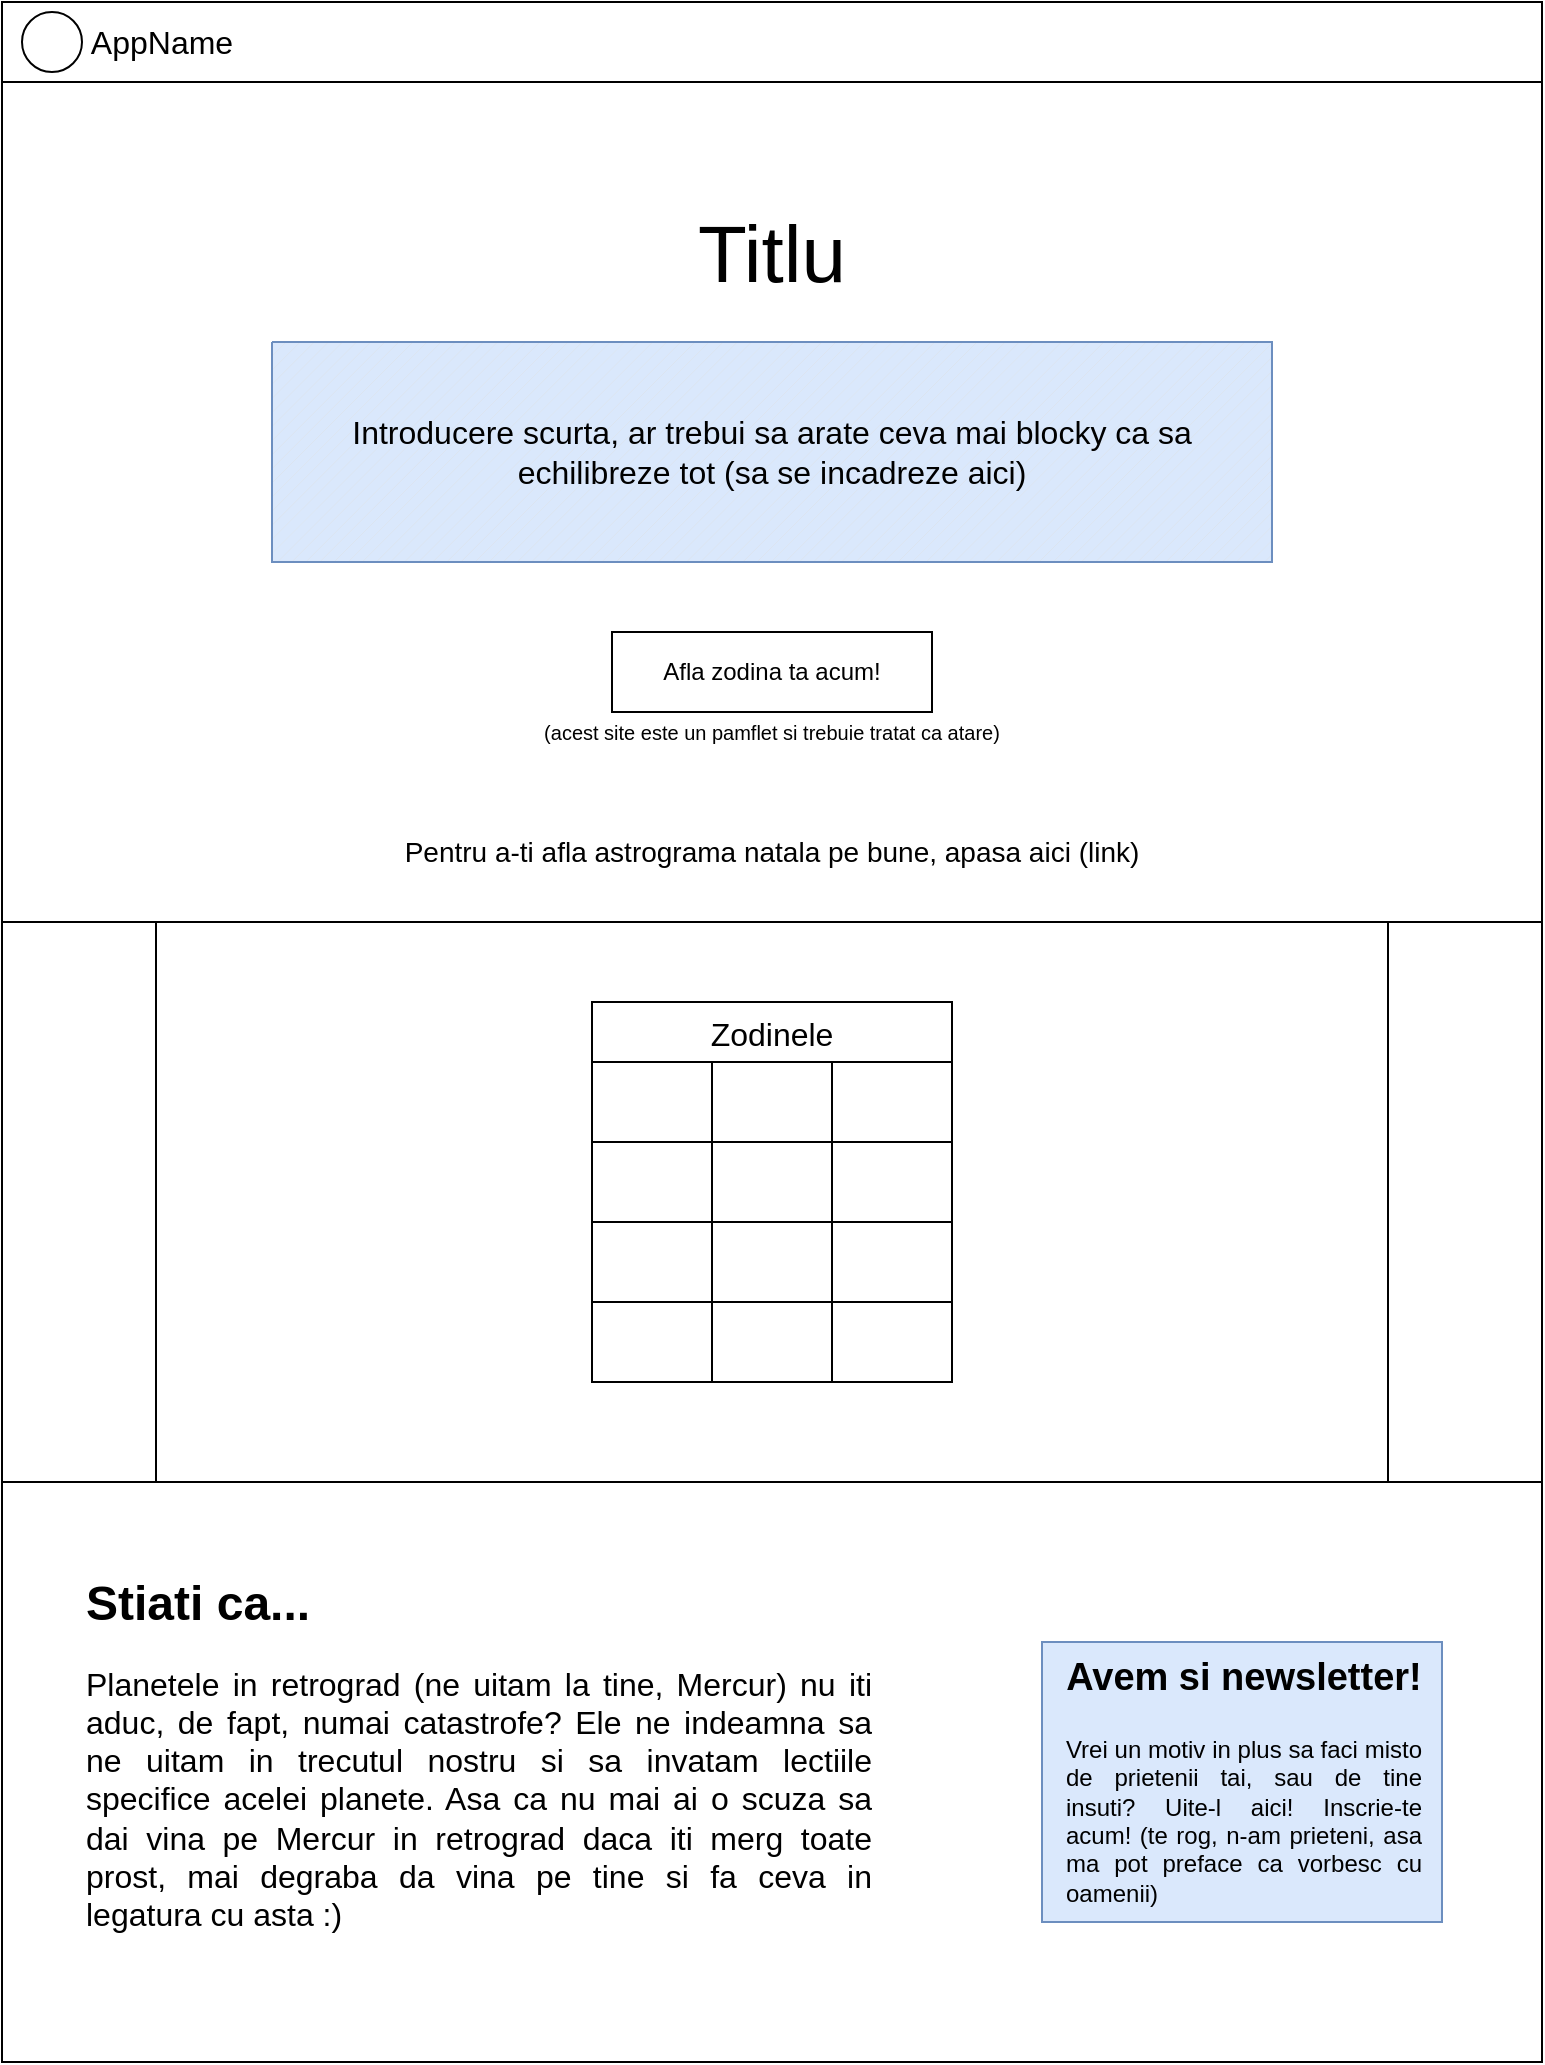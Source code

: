 <mxfile version="24.8.4">
  <diagram name="Page-1" id="fZDiD9eq-W5Gjl6CS6La">
    <mxGraphModel dx="961" dy="590" grid="1" gridSize="10" guides="1" tooltips="1" connect="1" arrows="1" fold="1" page="1" pageScale="1" pageWidth="850" pageHeight="1100" math="0" shadow="0">
      <root>
        <mxCell id="0" />
        <mxCell id="1" parent="0" />
        <mxCell id="usyTo0WFLVF-X0Fxhz-0-1" value="" style="rounded=0;whiteSpace=wrap;html=1;" vertex="1" parent="1">
          <mxGeometry x="40" y="40" width="770" height="1030" as="geometry" />
        </mxCell>
        <mxCell id="usyTo0WFLVF-X0Fxhz-0-2" value="" style="rounded=0;whiteSpace=wrap;html=1;" vertex="1" parent="1">
          <mxGeometry x="40" y="40" width="770" height="40" as="geometry" />
        </mxCell>
        <mxCell id="usyTo0WFLVF-X0Fxhz-0-3" value="&lt;font style=&quot;font-size: 16px;&quot;&gt;AppName&lt;/font&gt;" style="text;html=1;align=center;verticalAlign=middle;whiteSpace=wrap;rounded=0;" vertex="1" parent="1">
          <mxGeometry x="60" y="45" width="120" height="30" as="geometry" />
        </mxCell>
        <mxCell id="usyTo0WFLVF-X0Fxhz-0-4" value="&lt;font style=&quot;font-size: 40px;&quot;&gt;Titlu&lt;/font&gt;" style="text;html=1;align=center;verticalAlign=middle;whiteSpace=wrap;rounded=0;" vertex="1" parent="1">
          <mxGeometry x="245" y="120" width="360" height="90" as="geometry" />
        </mxCell>
        <mxCell id="usyTo0WFLVF-X0Fxhz-0-5" value="" style="rounded=0;whiteSpace=wrap;html=1;" vertex="1" parent="1">
          <mxGeometry x="345" y="355" width="160" height="40" as="geometry" />
        </mxCell>
        <mxCell id="usyTo0WFLVF-X0Fxhz-0-11" value="" style="verticalLabelPosition=bottom;verticalAlign=top;html=1;shape=mxgraph.basic.patternFillRect;fillStyle=diag;step=5;fillStrokeWidth=0.2;fillStrokeColor=#dddddd;fillColor=#dae8fc;strokeColor=#6c8ebf;" vertex="1" parent="1">
          <mxGeometry x="175" y="210" width="500" height="110" as="geometry" />
        </mxCell>
        <mxCell id="usyTo0WFLVF-X0Fxhz-0-6" value="&lt;font style=&quot;font-size: 16px;&quot;&gt;Introducere scurta, ar trebui sa arate ceva mai blocky ca sa echilibreze tot (sa se incadreze aici)&lt;/font&gt;" style="text;html=1;align=center;verticalAlign=middle;whiteSpace=wrap;rounded=0;" vertex="1" parent="1">
          <mxGeometry x="180" y="210" width="490" height="110" as="geometry" />
        </mxCell>
        <mxCell id="usyTo0WFLVF-X0Fxhz-0-8" value="Afla zodina ta acum!" style="text;html=1;align=center;verticalAlign=middle;whiteSpace=wrap;rounded=0;" vertex="1" parent="1">
          <mxGeometry x="345" y="360" width="160" height="30" as="geometry" />
        </mxCell>
        <mxCell id="usyTo0WFLVF-X0Fxhz-0-9" value="&lt;font style=&quot;font-size: 10px;&quot;&gt;(acest site este un pamflet si trebuie tratat ca atare)&lt;/font&gt;" style="text;html=1;align=center;verticalAlign=middle;whiteSpace=wrap;rounded=0;" vertex="1" parent="1">
          <mxGeometry x="280" y="390" width="290" height="30" as="geometry" />
        </mxCell>
        <mxCell id="usyTo0WFLVF-X0Fxhz-0-15" value="" style="ellipse;whiteSpace=wrap;html=1;aspect=fixed;" vertex="1" parent="1">
          <mxGeometry x="50" y="45" width="30" height="30" as="geometry" />
        </mxCell>
        <mxCell id="usyTo0WFLVF-X0Fxhz-0-16" value="" style="shape=process;whiteSpace=wrap;html=1;backgroundOutline=1;" vertex="1" parent="1">
          <mxGeometry x="40" y="500" width="770" height="280" as="geometry" />
        </mxCell>
        <mxCell id="usyTo0WFLVF-X0Fxhz-0-18" value="&lt;font style=&quot;font-size: 14px;&quot;&gt;Pentru a-ti afla astrograma natala pe bune, apasa aici (link)&lt;/font&gt;" style="text;html=1;align=center;verticalAlign=middle;whiteSpace=wrap;rounded=0;" vertex="1" parent="1">
          <mxGeometry x="230" y="450" width="390" height="30" as="geometry" />
        </mxCell>
        <mxCell id="usyTo0WFLVF-X0Fxhz-0-19" value="Zodinele" style="shape=table;startSize=30;container=1;collapsible=0;childLayout=tableLayout;strokeColor=default;fontSize=16;" vertex="1" parent="1">
          <mxGeometry x="335" y="540" width="180" height="150" as="geometry" />
        </mxCell>
        <mxCell id="usyTo0WFLVF-X0Fxhz-0-20" value="" style="shape=tableRow;horizontal=0;startSize=0;swimlaneHead=0;swimlaneBody=0;strokeColor=inherit;top=0;left=0;bottom=0;right=0;collapsible=0;dropTarget=0;fillColor=none;points=[[0,0.5],[1,0.5]];portConstraint=eastwest;fontSize=16;" vertex="1" parent="usyTo0WFLVF-X0Fxhz-0-19">
          <mxGeometry y="30" width="180" height="40" as="geometry" />
        </mxCell>
        <mxCell id="usyTo0WFLVF-X0Fxhz-0-21" value="" style="shape=partialRectangle;html=1;whiteSpace=wrap;connectable=0;strokeColor=inherit;overflow=hidden;fillColor=none;top=0;left=0;bottom=0;right=0;pointerEvents=1;fontSize=16;" vertex="1" parent="usyTo0WFLVF-X0Fxhz-0-20">
          <mxGeometry width="60" height="40" as="geometry">
            <mxRectangle width="60" height="40" as="alternateBounds" />
          </mxGeometry>
        </mxCell>
        <mxCell id="usyTo0WFLVF-X0Fxhz-0-22" value="" style="shape=partialRectangle;html=1;whiteSpace=wrap;connectable=0;strokeColor=inherit;overflow=hidden;fillColor=none;top=0;left=0;bottom=0;right=0;pointerEvents=1;fontSize=16;" vertex="1" parent="usyTo0WFLVF-X0Fxhz-0-20">
          <mxGeometry x="60" width="60" height="40" as="geometry">
            <mxRectangle width="60" height="40" as="alternateBounds" />
          </mxGeometry>
        </mxCell>
        <mxCell id="usyTo0WFLVF-X0Fxhz-0-23" value="" style="shape=partialRectangle;html=1;whiteSpace=wrap;connectable=0;strokeColor=inherit;overflow=hidden;fillColor=none;top=0;left=0;bottom=0;right=0;pointerEvents=1;fontSize=16;" vertex="1" parent="usyTo0WFLVF-X0Fxhz-0-20">
          <mxGeometry x="120" width="60" height="40" as="geometry">
            <mxRectangle width="60" height="40" as="alternateBounds" />
          </mxGeometry>
        </mxCell>
        <mxCell id="usyTo0WFLVF-X0Fxhz-0-24" value="" style="shape=tableRow;horizontal=0;startSize=0;swimlaneHead=0;swimlaneBody=0;strokeColor=inherit;top=0;left=0;bottom=0;right=0;collapsible=0;dropTarget=0;fillColor=none;points=[[0,0.5],[1,0.5]];portConstraint=eastwest;fontSize=16;" vertex="1" parent="usyTo0WFLVF-X0Fxhz-0-19">
          <mxGeometry y="70" width="180" height="40" as="geometry" />
        </mxCell>
        <mxCell id="usyTo0WFLVF-X0Fxhz-0-25" value="" style="shape=partialRectangle;html=1;whiteSpace=wrap;connectable=0;strokeColor=inherit;overflow=hidden;fillColor=none;top=0;left=0;bottom=0;right=0;pointerEvents=1;fontSize=16;" vertex="1" parent="usyTo0WFLVF-X0Fxhz-0-24">
          <mxGeometry width="60" height="40" as="geometry">
            <mxRectangle width="60" height="40" as="alternateBounds" />
          </mxGeometry>
        </mxCell>
        <mxCell id="usyTo0WFLVF-X0Fxhz-0-26" value="" style="shape=partialRectangle;html=1;whiteSpace=wrap;connectable=0;strokeColor=inherit;overflow=hidden;fillColor=none;top=0;left=0;bottom=0;right=0;pointerEvents=1;fontSize=16;" vertex="1" parent="usyTo0WFLVF-X0Fxhz-0-24">
          <mxGeometry x="60" width="60" height="40" as="geometry">
            <mxRectangle width="60" height="40" as="alternateBounds" />
          </mxGeometry>
        </mxCell>
        <mxCell id="usyTo0WFLVF-X0Fxhz-0-27" value="" style="shape=partialRectangle;html=1;whiteSpace=wrap;connectable=0;strokeColor=inherit;overflow=hidden;fillColor=none;top=0;left=0;bottom=0;right=0;pointerEvents=1;fontSize=16;" vertex="1" parent="usyTo0WFLVF-X0Fxhz-0-24">
          <mxGeometry x="120" width="60" height="40" as="geometry">
            <mxRectangle width="60" height="40" as="alternateBounds" />
          </mxGeometry>
        </mxCell>
        <mxCell id="usyTo0WFLVF-X0Fxhz-0-28" value="" style="shape=tableRow;horizontal=0;startSize=0;swimlaneHead=0;swimlaneBody=0;strokeColor=inherit;top=0;left=0;bottom=0;right=0;collapsible=0;dropTarget=0;fillColor=none;points=[[0,0.5],[1,0.5]];portConstraint=eastwest;fontSize=16;" vertex="1" parent="usyTo0WFLVF-X0Fxhz-0-19">
          <mxGeometry y="110" width="180" height="40" as="geometry" />
        </mxCell>
        <mxCell id="usyTo0WFLVF-X0Fxhz-0-29" value="" style="shape=partialRectangle;html=1;whiteSpace=wrap;connectable=0;strokeColor=inherit;overflow=hidden;fillColor=none;top=0;left=0;bottom=0;right=0;pointerEvents=1;fontSize=16;" vertex="1" parent="usyTo0WFLVF-X0Fxhz-0-28">
          <mxGeometry width="60" height="40" as="geometry">
            <mxRectangle width="60" height="40" as="alternateBounds" />
          </mxGeometry>
        </mxCell>
        <mxCell id="usyTo0WFLVF-X0Fxhz-0-30" value="" style="shape=partialRectangle;html=1;whiteSpace=wrap;connectable=0;strokeColor=inherit;overflow=hidden;fillColor=none;top=0;left=0;bottom=0;right=0;pointerEvents=1;fontSize=16;" vertex="1" parent="usyTo0WFLVF-X0Fxhz-0-28">
          <mxGeometry x="60" width="60" height="40" as="geometry">
            <mxRectangle width="60" height="40" as="alternateBounds" />
          </mxGeometry>
        </mxCell>
        <mxCell id="usyTo0WFLVF-X0Fxhz-0-31" value="" style="shape=partialRectangle;html=1;whiteSpace=wrap;connectable=0;strokeColor=inherit;overflow=hidden;fillColor=none;top=0;left=0;bottom=0;right=0;pointerEvents=1;fontSize=16;" vertex="1" parent="usyTo0WFLVF-X0Fxhz-0-28">
          <mxGeometry x="120" width="60" height="40" as="geometry">
            <mxRectangle width="60" height="40" as="alternateBounds" />
          </mxGeometry>
        </mxCell>
        <mxCell id="usyTo0WFLVF-X0Fxhz-0-32" value="" style="shape=tableRow;horizontal=0;startSize=0;swimlaneHead=0;swimlaneBody=0;strokeColor=inherit;top=0;left=0;bottom=0;right=0;collapsible=0;dropTarget=0;fillColor=none;points=[[0,0.5],[1,0.5]];portConstraint=eastwest;fontSize=16;" vertex="1" parent="1">
          <mxGeometry x="335" y="700" width="180" height="40" as="geometry" />
        </mxCell>
        <mxCell id="usyTo0WFLVF-X0Fxhz-0-33" value="" style="shape=partialRectangle;html=1;whiteSpace=wrap;connectable=0;strokeColor=default;overflow=hidden;fillColor=default;top=0;left=0;bottom=0;right=0;pointerEvents=1;fontSize=16;" vertex="1" parent="usyTo0WFLVF-X0Fxhz-0-32">
          <mxGeometry width="60" height="40" as="geometry">
            <mxRectangle width="60" height="40" as="alternateBounds" />
          </mxGeometry>
        </mxCell>
        <mxCell id="usyTo0WFLVF-X0Fxhz-0-35" value="" style="shape=partialRectangle;html=1;whiteSpace=wrap;connectable=0;strokeColor=default;overflow=hidden;fillColor=default;top=0;left=0;bottom=0;right=0;pointerEvents=1;fontSize=16;" vertex="1" parent="usyTo0WFLVF-X0Fxhz-0-32">
          <mxGeometry x="120" width="60" height="40" as="geometry">
            <mxRectangle width="60" height="40" as="alternateBounds" />
          </mxGeometry>
        </mxCell>
        <mxCell id="usyTo0WFLVF-X0Fxhz-0-36" value="" style="shape=table;startSize=0;container=1;collapsible=0;childLayout=tableLayout;fontSize=16;columnLines=1;rowLines=0;" vertex="1" parent="1">
          <mxGeometry x="335" y="690" width="180" height="40" as="geometry" />
        </mxCell>
        <mxCell id="usyTo0WFLVF-X0Fxhz-0-37" value="" style="shape=tableRow;horizontal=0;startSize=0;swimlaneHead=0;swimlaneBody=0;strokeColor=inherit;top=0;left=0;bottom=0;right=0;collapsible=0;dropTarget=0;fillColor=none;points=[[0,0.5],[1,0.5]];portConstraint=eastwest;fontSize=16;" vertex="1" parent="usyTo0WFLVF-X0Fxhz-0-36">
          <mxGeometry width="180" height="12" as="geometry" />
        </mxCell>
        <mxCell id="usyTo0WFLVF-X0Fxhz-0-38" value="" style="shape=partialRectangle;html=1;whiteSpace=wrap;connectable=0;strokeColor=inherit;overflow=hidden;fillColor=none;top=0;left=0;bottom=0;right=0;pointerEvents=1;fontSize=16;" vertex="1" parent="usyTo0WFLVF-X0Fxhz-0-37">
          <mxGeometry width="60" height="12" as="geometry">
            <mxRectangle width="60" height="12" as="alternateBounds" />
          </mxGeometry>
        </mxCell>
        <mxCell id="usyTo0WFLVF-X0Fxhz-0-39" value="" style="shape=partialRectangle;html=1;whiteSpace=wrap;connectable=0;strokeColor=inherit;overflow=hidden;fillColor=none;top=0;left=0;bottom=0;right=0;pointerEvents=1;fontSize=16;" vertex="1" parent="usyTo0WFLVF-X0Fxhz-0-37">
          <mxGeometry x="60" width="60" height="12" as="geometry">
            <mxRectangle width="60" height="12" as="alternateBounds" />
          </mxGeometry>
        </mxCell>
        <mxCell id="usyTo0WFLVF-X0Fxhz-0-40" value="" style="shape=partialRectangle;html=1;whiteSpace=wrap;connectable=0;strokeColor=inherit;overflow=hidden;fillColor=none;top=0;left=0;bottom=0;right=0;pointerEvents=1;fontSize=16;" vertex="1" parent="usyTo0WFLVF-X0Fxhz-0-37">
          <mxGeometry x="120" width="60" height="12" as="geometry">
            <mxRectangle width="60" height="12" as="alternateBounds" />
          </mxGeometry>
        </mxCell>
        <mxCell id="usyTo0WFLVF-X0Fxhz-0-41" value="" style="shape=tableRow;horizontal=0;startSize=0;swimlaneHead=0;swimlaneBody=0;strokeColor=inherit;top=0;left=0;bottom=0;right=0;collapsible=0;dropTarget=0;fillColor=none;points=[[0,0.5],[1,0.5]];portConstraint=eastwest;fontSize=16;" vertex="1" parent="usyTo0WFLVF-X0Fxhz-0-36">
          <mxGeometry y="12" width="180" height="16" as="geometry" />
        </mxCell>
        <mxCell id="usyTo0WFLVF-X0Fxhz-0-42" value="" style="shape=partialRectangle;html=1;whiteSpace=wrap;connectable=0;strokeColor=inherit;overflow=hidden;fillColor=none;top=0;left=0;bottom=0;right=0;pointerEvents=1;fontSize=16;" vertex="1" parent="usyTo0WFLVF-X0Fxhz-0-41">
          <mxGeometry width="60" height="16" as="geometry">
            <mxRectangle width="60" height="16" as="alternateBounds" />
          </mxGeometry>
        </mxCell>
        <mxCell id="usyTo0WFLVF-X0Fxhz-0-43" value="" style="shape=partialRectangle;html=1;whiteSpace=wrap;connectable=0;strokeColor=inherit;overflow=hidden;fillColor=none;top=0;left=0;bottom=0;right=0;pointerEvents=1;fontSize=16;" vertex="1" parent="usyTo0WFLVF-X0Fxhz-0-41">
          <mxGeometry x="60" width="60" height="16" as="geometry">
            <mxRectangle width="60" height="16" as="alternateBounds" />
          </mxGeometry>
        </mxCell>
        <mxCell id="usyTo0WFLVF-X0Fxhz-0-44" value="" style="shape=partialRectangle;html=1;whiteSpace=wrap;connectable=0;strokeColor=inherit;overflow=hidden;fillColor=none;top=0;left=0;bottom=0;right=0;pointerEvents=1;fontSize=16;" vertex="1" parent="usyTo0WFLVF-X0Fxhz-0-41">
          <mxGeometry x="120" width="60" height="16" as="geometry">
            <mxRectangle width="60" height="16" as="alternateBounds" />
          </mxGeometry>
        </mxCell>
        <mxCell id="usyTo0WFLVF-X0Fxhz-0-45" value="" style="shape=tableRow;horizontal=0;startSize=0;swimlaneHead=0;swimlaneBody=0;strokeColor=inherit;top=0;left=0;bottom=0;right=0;collapsible=0;dropTarget=0;fillColor=none;points=[[0,0.5],[1,0.5]];portConstraint=eastwest;fontSize=16;" vertex="1" parent="usyTo0WFLVF-X0Fxhz-0-36">
          <mxGeometry y="28" width="180" height="12" as="geometry" />
        </mxCell>
        <mxCell id="usyTo0WFLVF-X0Fxhz-0-46" value="" style="shape=partialRectangle;html=1;whiteSpace=wrap;connectable=0;strokeColor=inherit;overflow=hidden;fillColor=none;top=0;left=0;bottom=0;right=0;pointerEvents=1;fontSize=16;" vertex="1" parent="usyTo0WFLVF-X0Fxhz-0-45">
          <mxGeometry width="60" height="12" as="geometry">
            <mxRectangle width="60" height="12" as="alternateBounds" />
          </mxGeometry>
        </mxCell>
        <mxCell id="usyTo0WFLVF-X0Fxhz-0-47" value="" style="shape=partialRectangle;html=1;whiteSpace=wrap;connectable=0;strokeColor=inherit;overflow=hidden;fillColor=none;top=0;left=0;bottom=0;right=0;pointerEvents=1;fontSize=16;" vertex="1" parent="usyTo0WFLVF-X0Fxhz-0-45">
          <mxGeometry x="60" width="60" height="12" as="geometry">
            <mxRectangle width="60" height="12" as="alternateBounds" />
          </mxGeometry>
        </mxCell>
        <mxCell id="usyTo0WFLVF-X0Fxhz-0-48" value="" style="shape=partialRectangle;html=1;whiteSpace=wrap;connectable=0;strokeColor=inherit;overflow=hidden;fillColor=none;top=0;left=0;bottom=0;right=0;pointerEvents=1;fontSize=16;" vertex="1" parent="usyTo0WFLVF-X0Fxhz-0-45">
          <mxGeometry x="120" width="60" height="12" as="geometry">
            <mxRectangle width="60" height="12" as="alternateBounds" />
          </mxGeometry>
        </mxCell>
        <mxCell id="usyTo0WFLVF-X0Fxhz-0-49" value="&lt;h1 style=&quot;text-align: justify; margin-top: 0px;&quot;&gt;Stiati ca...&lt;/h1&gt;&lt;p style=&quot;text-align: justify;&quot;&gt;&lt;font style=&quot;font-size: 16px;&quot;&gt;Planetele in retrograd (ne uitam la tine, Mercur) nu iti aduc, de fapt, numai catastrofe? Ele ne indeamna sa ne uitam in trecutul nostru si sa invatam lectiile specifice acelei planete. Asa ca nu mai ai o scuza sa dai vina pe Mercur in retrograd daca iti merg toate prost, mai degraba da vina pe tine si fa ceva in legatura cu asta :)&lt;/font&gt;&lt;/p&gt;" style="text;html=1;whiteSpace=wrap;overflow=hidden;rounded=0;" vertex="1" parent="1">
          <mxGeometry x="80" y="820" width="395" height="190" as="geometry" />
        </mxCell>
        <mxCell id="usyTo0WFLVF-X0Fxhz-0-51" value="" style="rounded=0;whiteSpace=wrap;html=1;fillColor=#dae8fc;strokeColor=#6c8ebf;" vertex="1" parent="1">
          <mxGeometry x="560" y="860" width="200" height="140" as="geometry" />
        </mxCell>
        <mxCell id="usyTo0WFLVF-X0Fxhz-0-50" value="&lt;h1 style=&quot;text-align: center; margin-top: 0px;&quot;&gt;&lt;font style=&quot;font-size: 19px;&quot;&gt;Avem si newsletter!&lt;/font&gt;&lt;/h1&gt;&lt;p style=&quot;text-align: justify;&quot;&gt;Vrei un motiv in plus sa faci misto de prietenii tai, sau de tine insuti? Uite-l aici! Inscrie-te acum! (te rog, n-am prieteni, asa ma pot preface ca vorbesc cu oamenii)&lt;/p&gt;" style="text;html=1;whiteSpace=wrap;overflow=hidden;rounded=0;" vertex="1" parent="1">
          <mxGeometry x="570" y="855" width="180" height="135" as="geometry" />
        </mxCell>
      </root>
    </mxGraphModel>
  </diagram>
</mxfile>
